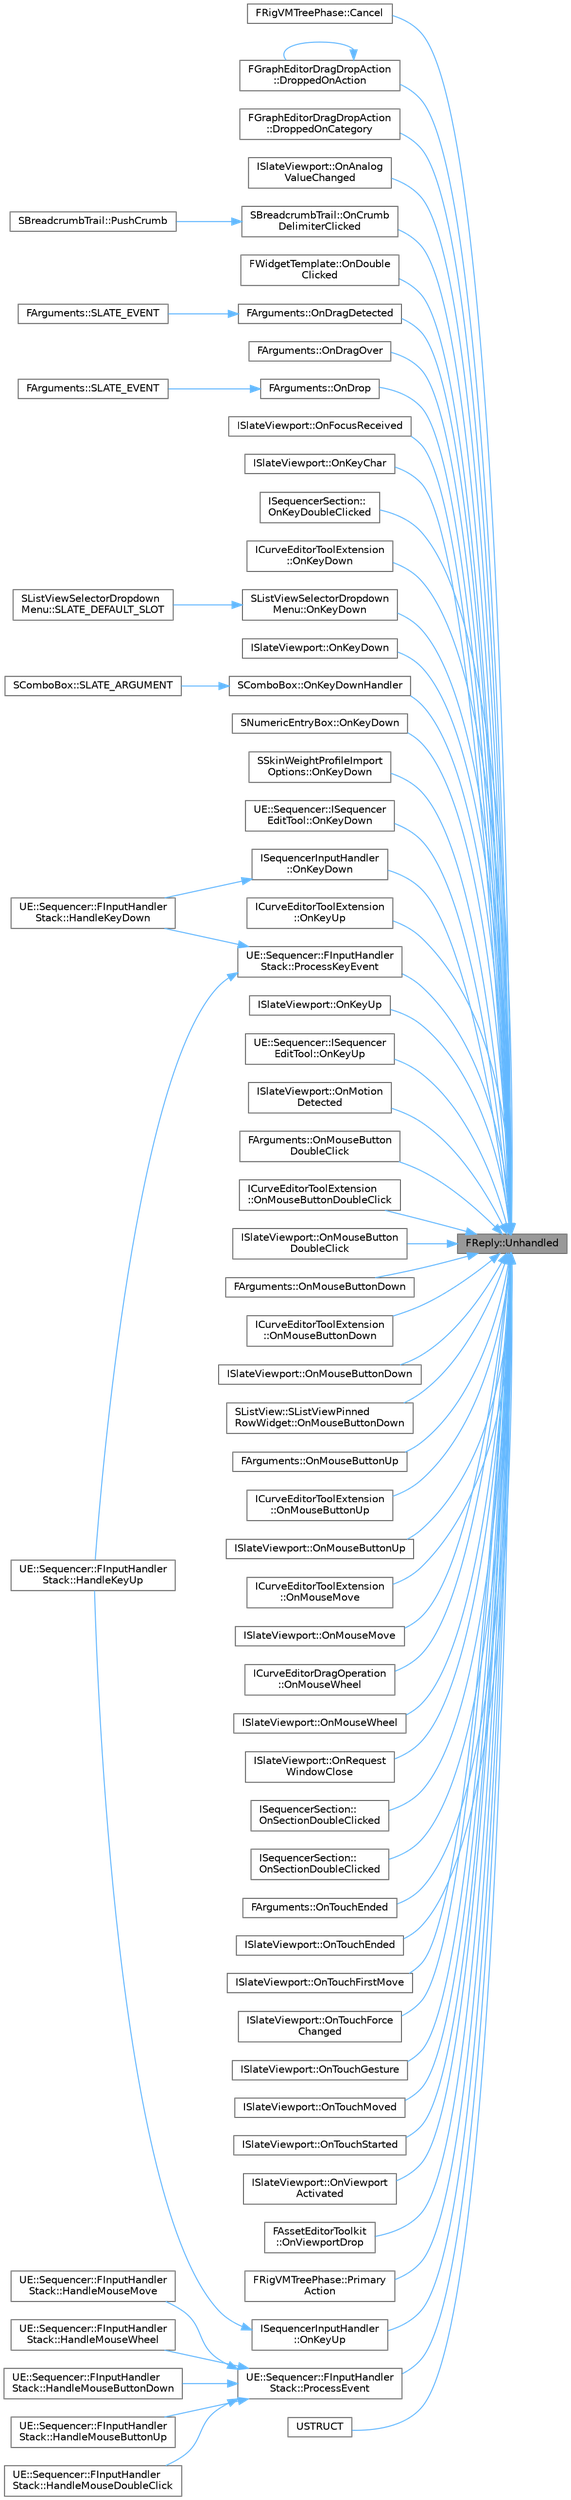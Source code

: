 digraph "FReply::Unhandled"
{
 // INTERACTIVE_SVG=YES
 // LATEX_PDF_SIZE
  bgcolor="transparent";
  edge [fontname=Helvetica,fontsize=10,labelfontname=Helvetica,labelfontsize=10];
  node [fontname=Helvetica,fontsize=10,shape=box,height=0.2,width=0.4];
  rankdir="RL";
  Node1 [id="Node000001",label="FReply::Unhandled",height=0.2,width=0.4,color="gray40", fillcolor="grey60", style="filled", fontcolor="black",tooltip="An event should return a FReply::Unhandled() to let the system know that an event was unhandled."];
  Node1 -> Node2 [id="edge1_Node000001_Node000002",dir="back",color="steelblue1",style="solid",tooltip=" "];
  Node2 [id="Node000002",label="FRigVMTreePhase::Cancel",height=0.2,width=0.4,color="grey40", fillcolor="white", style="filled",URL="$d5/d7f/classFRigVMTreePhase.html#a84077493e72998bf925a6839a8660036",tooltip=" "];
  Node1 -> Node3 [id="edge2_Node000001_Node000003",dir="back",color="steelblue1",style="solid",tooltip=" "];
  Node3 [id="Node000003",label="FGraphEditorDragDropAction\l::DroppedOnAction",height=0.2,width=0.4,color="grey40", fillcolor="white", style="filled",URL="$d6/d86/classFGraphEditorDragDropAction.html#a4ca0db5d603ced74d7cf891db8703bf4",tooltip=" "];
  Node3 -> Node3 [id="edge3_Node000003_Node000003",dir="back",color="steelblue1",style="solid",tooltip=" "];
  Node1 -> Node4 [id="edge4_Node000001_Node000004",dir="back",color="steelblue1",style="solid",tooltip=" "];
  Node4 [id="Node000004",label="FGraphEditorDragDropAction\l::DroppedOnCategory",height=0.2,width=0.4,color="grey40", fillcolor="white", style="filled",URL="$d6/d86/classFGraphEditorDragDropAction.html#a18f1e03a927ca939a7b9055fc0a72eae",tooltip=" "];
  Node1 -> Node5 [id="edge5_Node000001_Node000005",dir="back",color="steelblue1",style="solid",tooltip=" "];
  Node5 [id="Node000005",label="ISlateViewport::OnAnalog\lValueChanged",height=0.2,width=0.4,color="grey40", fillcolor="white", style="filled",URL="$dd/d3d/classISlateViewport.html#a2facfcb0e61490377b4f44c8a2b663a2",tooltip="Called when an analog value changes on a button that supports analog."];
  Node1 -> Node6 [id="edge6_Node000001_Node000006",dir="back",color="steelblue1",style="solid",tooltip=" "];
  Node6 [id="Node000006",label="SBreadcrumbTrail::OnCrumb\lDelimiterClicked",height=0.2,width=0.4,color="grey40", fillcolor="white", style="filled",URL="$dd/d7a/classSBreadcrumbTrail.html#a99484e0e41eeb05dc7546e4c2899c3ec",tooltip=" "];
  Node6 -> Node7 [id="edge7_Node000006_Node000007",dir="back",color="steelblue1",style="solid",tooltip=" "];
  Node7 [id="Node000007",label="SBreadcrumbTrail::PushCrumb",height=0.2,width=0.4,color="grey40", fillcolor="white", style="filled",URL="$dd/d7a/classSBreadcrumbTrail.html#af41f911d1197a2f0b1c0d7b70f88560c",tooltip="Adds a crumb to the end of the trail."];
  Node1 -> Node8 [id="edge8_Node000001_Node000008",dir="back",color="steelblue1",style="solid",tooltip=" "];
  Node8 [id="Node000008",label="FWidgetTemplate::OnDouble\lClicked",height=0.2,width=0.4,color="grey40", fillcolor="white", style="filled",URL="$da/d1d/classFWidgetTemplate.html#a99665ee963a8e53f376b357c4c8151c2",tooltip="The the action to perform when the template item is double clicked."];
  Node1 -> Node9 [id="edge9_Node000001_Node000009",dir="back",color="steelblue1",style="solid",tooltip=" "];
  Node9 [id="Node000009",label="FArguments::OnDragDetected",height=0.2,width=0.4,color="grey40", fillcolor="white", style="filled",URL="$d4/dd9/classSTableRow.html#a4d78839b5e87b803b19e82a80d21d541",tooltip=" "];
  Node9 -> Node10 [id="edge10_Node000009_Node000010",dir="back",color="steelblue1",style="solid",tooltip=" "];
  Node10 [id="Node000010",label="FArguments::SLATE_EVENT",height=0.2,width=0.4,color="grey40", fillcolor="white", style="filled",URL="$d4/dd9/classSTableRow.html#ab08f28e56c0f4894e3b4b4f78b9c51bd",tooltip=" "];
  Node1 -> Node11 [id="edge11_Node000001_Node000011",dir="back",color="steelblue1",style="solid",tooltip=" "];
  Node11 [id="Node000011",label="FArguments::OnDragOver",height=0.2,width=0.4,color="grey40", fillcolor="white", style="filled",URL="$d4/dd9/classSTableRow.html#a05498618a81e5152050782a995758417",tooltip=" "];
  Node1 -> Node12 [id="edge12_Node000001_Node000012",dir="back",color="steelblue1",style="solid",tooltip=" "];
  Node12 [id="Node000012",label="FArguments::OnDrop",height=0.2,width=0.4,color="grey40", fillcolor="white", style="filled",URL="$d4/dd9/classSTableRow.html#a5edea3989a5e6aba521b53fd32872ea0",tooltip=" "];
  Node12 -> Node13 [id="edge13_Node000012_Node000013",dir="back",color="steelblue1",style="solid",tooltip=" "];
  Node13 [id="Node000013",label="FArguments::SLATE_EVENT",height=0.2,width=0.4,color="grey40", fillcolor="white", style="filled",URL="$d4/dd9/classSTableRow.html#a8decdbb9db2f46ec71183212214157a3",tooltip=" "];
  Node1 -> Node14 [id="edge14_Node000001_Node000014",dir="back",color="steelblue1",style="solid",tooltip=" "];
  Node14 [id="Node000014",label="ISlateViewport::OnFocusReceived",height=0.2,width=0.4,color="grey40", fillcolor="white", style="filled",URL="$dd/d3d/classISlateViewport.html#af4fa5a3728dc83e63d8012cadc5d1954",tooltip="Called when the viewport gains keyboard focus."];
  Node1 -> Node15 [id="edge15_Node000001_Node000015",dir="back",color="steelblue1",style="solid",tooltip=" "];
  Node15 [id="Node000015",label="ISlateViewport::OnKeyChar",height=0.2,width=0.4,color="grey40", fillcolor="white", style="filled",URL="$dd/d3d/classISlateViewport.html#a83c499fdf50f9803b0d929715f16f7f6",tooltip="Called by Slate when a character key is pressed while the viewport has focus."];
  Node1 -> Node16 [id="edge16_Node000001_Node000016",dir="back",color="steelblue1",style="solid",tooltip=" "];
  Node16 [id="Node000016",label="ISequencerSection::\lOnKeyDoubleClicked",height=0.2,width=0.4,color="grey40", fillcolor="white", style="filled",URL="$db/d51/classISequencerSection.html#a3fcfdf75c2288dc533bf2127d51201ed",tooltip="Called when a key on this section is double clicked."];
  Node1 -> Node17 [id="edge17_Node000001_Node000017",dir="back",color="steelblue1",style="solid",tooltip=" "];
  Node17 [id="Node000017",label="ICurveEditorToolExtension\l::OnKeyDown",height=0.2,width=0.4,color="grey40", fillcolor="white", style="filled",URL="$d0/dad/classICurveEditorToolExtension.html#ad50ab7ed888945d56fda542889d2ef55",tooltip=" "];
  Node1 -> Node18 [id="edge18_Node000001_Node000018",dir="back",color="steelblue1",style="solid",tooltip=" "];
  Node18 [id="Node000018",label="ISequencerInputHandler\l::OnKeyDown",height=0.2,width=0.4,color="grey40", fillcolor="white", style="filled",URL="$de/dc6/structISequencerInputHandler.html#ae9728121081e9bdd075f65cb6152c743",tooltip=" "];
  Node18 -> Node19 [id="edge19_Node000018_Node000019",dir="back",color="steelblue1",style="solid",tooltip=" "];
  Node19 [id="Node000019",label="UE::Sequencer::FInputHandler\lStack::HandleKeyDown",height=0.2,width=0.4,color="grey40", fillcolor="white", style="filled",URL="$de/d48/classUE_1_1Sequencer_1_1FInputHandlerStack.html#ae24e3d68e0fbb7d8cf49f0c1d5cd4d93",tooltip=" "];
  Node1 -> Node20 [id="edge20_Node000001_Node000020",dir="back",color="steelblue1",style="solid",tooltip=" "];
  Node20 [id="Node000020",label="ISlateViewport::OnKeyDown",height=0.2,width=0.4,color="grey40", fillcolor="white", style="filled",URL="$dd/d3d/classISlateViewport.html#a08edb6def1cbe6874709323d00df406a",tooltip="Called by Slate when a key is pressed inside the viewport."];
  Node1 -> Node21 [id="edge21_Node000001_Node000021",dir="back",color="steelblue1",style="solid",tooltip=" "];
  Node21 [id="Node000021",label="SListViewSelectorDropdown\lMenu::OnKeyDown",height=0.2,width=0.4,color="grey40", fillcolor="white", style="filled",URL="$d4/d14/classSListViewSelectorDropdownMenu.html#a5c2f488c8ec9ec94c7af8f13bdfdfc8b",tooltip="Called after a key is pressed when this widget has focus (this event bubbles if not handled)"];
  Node21 -> Node22 [id="edge22_Node000021_Node000022",dir="back",color="steelblue1",style="solid",tooltip=" "];
  Node22 [id="Node000022",label="SListViewSelectorDropdown\lMenu::SLATE_DEFAULT_SLOT",height=0.2,width=0.4,color="grey40", fillcolor="white", style="filled",URL="$d4/d14/classSListViewSelectorDropdownMenu.html#accf67652d822c2f9df177dfd086816ec",tooltip=" "];
  Node1 -> Node23 [id="edge23_Node000001_Node000023",dir="back",color="steelblue1",style="solid",tooltip=" "];
  Node23 [id="Node000023",label="SNumericEntryBox::OnKeyDown",height=0.2,width=0.4,color="grey40", fillcolor="white", style="filled",URL="$dc/db6/classSNumericEntryBox.html#a0395db6acaa3bb1a9da4f5f9e992a0aa",tooltip="Called after a key is pressed when this widget has focus (this event bubbles if not handled)"];
  Node1 -> Node24 [id="edge24_Node000001_Node000024",dir="back",color="steelblue1",style="solid",tooltip=" "];
  Node24 [id="Node000024",label="SSkinWeightProfileImport\lOptions::OnKeyDown",height=0.2,width=0.4,color="grey40", fillcolor="white", style="filled",URL="$da/dd8/classSSkinWeightProfileImportOptions.html#ac62fea0a51b389326ae45509a8a6efd2",tooltip="Called after a key is pressed when this widget has focus (this event bubbles if not handled)"];
  Node1 -> Node25 [id="edge25_Node000001_Node000025",dir="back",color="steelblue1",style="solid",tooltip=" "];
  Node25 [id="Node000025",label="UE::Sequencer::ISequencer\lEditTool::OnKeyDown",height=0.2,width=0.4,color="grey40", fillcolor="white", style="filled",URL="$dc/d5b/classUE_1_1Sequencer_1_1ISequencerEditTool.html#a0e9013e2b69ea654a0e3ad6b7cbb872e",tooltip=" "];
  Node1 -> Node26 [id="edge26_Node000001_Node000026",dir="back",color="steelblue1",style="solid",tooltip=" "];
  Node26 [id="Node000026",label="SComboBox::OnKeyDownHandler",height=0.2,width=0.4,color="grey40", fillcolor="white", style="filled",URL="$da/db2/classSComboBox.html#a1f4a1c1c45ea82dd51464b1711627bb4",tooltip=" "];
  Node26 -> Node27 [id="edge27_Node000026_Node000027",dir="back",color="steelblue1",style="solid",tooltip=" "];
  Node27 [id="Node000027",label="SComboBox::SLATE_ARGUMENT",height=0.2,width=0.4,color="grey40", fillcolor="white", style="filled",URL="$da/db2/classSComboBox.html#a1e89c3c63a395864956649fccafe6324",tooltip="True if this combo's menu should be collapsed when our parent receives focus, false (default) otherwi..."];
  Node1 -> Node28 [id="edge28_Node000001_Node000028",dir="back",color="steelblue1",style="solid",tooltip=" "];
  Node28 [id="Node000028",label="ICurveEditorToolExtension\l::OnKeyUp",height=0.2,width=0.4,color="grey40", fillcolor="white", style="filled",URL="$d0/dad/classICurveEditorToolExtension.html#a97626ebe47709b6b3530ac067a4430c0",tooltip=" "];
  Node1 -> Node29 [id="edge29_Node000001_Node000029",dir="back",color="steelblue1",style="solid",tooltip=" "];
  Node29 [id="Node000029",label="ISequencerInputHandler\l::OnKeyUp",height=0.2,width=0.4,color="grey40", fillcolor="white", style="filled",URL="$de/dc6/structISequencerInputHandler.html#a73011306111c89a771d09c55943241ac",tooltip=" "];
  Node29 -> Node30 [id="edge30_Node000029_Node000030",dir="back",color="steelblue1",style="solid",tooltip=" "];
  Node30 [id="Node000030",label="UE::Sequencer::FInputHandler\lStack::HandleKeyUp",height=0.2,width=0.4,color="grey40", fillcolor="white", style="filled",URL="$de/d48/classUE_1_1Sequencer_1_1FInputHandlerStack.html#a4ef02c623c0780fb81e5b2081751d5b6",tooltip=" "];
  Node1 -> Node31 [id="edge31_Node000001_Node000031",dir="back",color="steelblue1",style="solid",tooltip=" "];
  Node31 [id="Node000031",label="ISlateViewport::OnKeyUp",height=0.2,width=0.4,color="grey40", fillcolor="white", style="filled",URL="$dd/d3d/classISlateViewport.html#a7dc4ded2e8468e4ad1d43080c70e8a5c",tooltip="Called by Slate when a key is released inside the viewport."];
  Node1 -> Node32 [id="edge32_Node000001_Node000032",dir="back",color="steelblue1",style="solid",tooltip=" "];
  Node32 [id="Node000032",label="UE::Sequencer::ISequencer\lEditTool::OnKeyUp",height=0.2,width=0.4,color="grey40", fillcolor="white", style="filled",URL="$dc/d5b/classUE_1_1Sequencer_1_1ISequencerEditTool.html#a715437d83e3118f526f877a98994353e",tooltip=" "];
  Node1 -> Node33 [id="edge33_Node000001_Node000033",dir="back",color="steelblue1",style="solid",tooltip=" "];
  Node33 [id="Node000033",label="ISlateViewport::OnMotion\lDetected",height=0.2,width=0.4,color="grey40", fillcolor="white", style="filled",URL="$dd/d3d/classISlateViewport.html#a3cd2faffb76db73be9b35388cb271c91",tooltip="Called when motion is detected (controller or device) e.g."];
  Node1 -> Node34 [id="edge34_Node000001_Node000034",dir="back",color="steelblue1",style="solid",tooltip=" "];
  Node34 [id="Node000034",label="FArguments::OnMouseButton\lDoubleClick",height=0.2,width=0.4,color="grey40", fillcolor="white", style="filled",URL="$d4/dd9/classSTableRow.html#a19664fde272a7073caaba80175ae470f",tooltip=" "];
  Node1 -> Node35 [id="edge35_Node000001_Node000035",dir="back",color="steelblue1",style="solid",tooltip=" "];
  Node35 [id="Node000035",label="ICurveEditorToolExtension\l::OnMouseButtonDoubleClick",height=0.2,width=0.4,color="grey40", fillcolor="white", style="filled",URL="$d0/dad/classICurveEditorToolExtension.html#aa46986a3ca78491029cc9646e3e20e64",tooltip=" "];
  Node1 -> Node36 [id="edge36_Node000001_Node000036",dir="back",color="steelblue1",style="solid",tooltip=" "];
  Node36 [id="Node000036",label="ISlateViewport::OnMouseButton\lDoubleClick",height=0.2,width=0.4,color="grey40", fillcolor="white", style="filled",URL="$dd/d3d/classISlateViewport.html#aa92962bcbacfe067855e9082dcbf4ad5",tooltip="Called by Slate when the mouse wheel is used inside the viewport."];
  Node1 -> Node37 [id="edge37_Node000001_Node000037",dir="back",color="steelblue1",style="solid",tooltip=" "];
  Node37 [id="Node000037",label="FArguments::OnMouseButtonDown",height=0.2,width=0.4,color="grey40", fillcolor="white", style="filled",URL="$d4/dd9/classSTableRow.html#a8d33319c7173461dc1a65e1d3e63d711",tooltip=" "];
  Node1 -> Node38 [id="edge38_Node000001_Node000038",dir="back",color="steelblue1",style="solid",tooltip=" "];
  Node38 [id="Node000038",label="ICurveEditorToolExtension\l::OnMouseButtonDown",height=0.2,width=0.4,color="grey40", fillcolor="white", style="filled",URL="$d0/dad/classICurveEditorToolExtension.html#a5d8db2ae830922b2229ecd486aa514ab",tooltip=" "];
  Node1 -> Node39 [id="edge39_Node000001_Node000039",dir="back",color="steelblue1",style="solid",tooltip=" "];
  Node39 [id="Node000039",label="ISlateViewport::OnMouseButtonDown",height=0.2,width=0.4,color="grey40", fillcolor="white", style="filled",URL="$dd/d3d/classISlateViewport.html#a35139129dd919843cce3474ec9800cef",tooltip="Called by Slate when a mouse button is pressed inside the viewport."];
  Node1 -> Node40 [id="edge40_Node000001_Node000040",dir="back",color="steelblue1",style="solid",tooltip=" "];
  Node40 [id="Node000040",label="SListView::SListViewPinned\lRowWidget::OnMouseButtonDown",height=0.2,width=0.4,color="grey40", fillcolor="white", style="filled",URL="$d0/daa/classSListView_1_1SListViewPinnedRowWidget.html#a5e9883dafbe2d5a1cad30d40daa05e1c",tooltip="The system calls this method to notify the widget that a mouse button was pressed within it."];
  Node1 -> Node41 [id="edge41_Node000001_Node000041",dir="back",color="steelblue1",style="solid",tooltip=" "];
  Node41 [id="Node000041",label="FArguments::OnMouseButtonUp",height=0.2,width=0.4,color="grey40", fillcolor="white", style="filled",URL="$d4/dd9/classSTableRow.html#a7f66927b6a2838ca374fc2f6de31a263",tooltip=" "];
  Node1 -> Node42 [id="edge42_Node000001_Node000042",dir="back",color="steelblue1",style="solid",tooltip=" "];
  Node42 [id="Node000042",label="ICurveEditorToolExtension\l::OnMouseButtonUp",height=0.2,width=0.4,color="grey40", fillcolor="white", style="filled",URL="$d0/dad/classICurveEditorToolExtension.html#ab5bb038f9e228f717110477ebb55d7a9",tooltip=" "];
  Node1 -> Node43 [id="edge43_Node000001_Node000043",dir="back",color="steelblue1",style="solid",tooltip=" "];
  Node43 [id="Node000043",label="ISlateViewport::OnMouseButtonUp",height=0.2,width=0.4,color="grey40", fillcolor="white", style="filled",URL="$dd/d3d/classISlateViewport.html#a122dcb6838c79348663988e75c94cecc",tooltip="Called by Slate when a mouse button is released inside the viewport."];
  Node1 -> Node44 [id="edge44_Node000001_Node000044",dir="back",color="steelblue1",style="solid",tooltip=" "];
  Node44 [id="Node000044",label="ICurveEditorToolExtension\l::OnMouseMove",height=0.2,width=0.4,color="grey40", fillcolor="white", style="filled",URL="$d0/dad/classICurveEditorToolExtension.html#af97b0799919098b441df31995c1e7774",tooltip=" "];
  Node1 -> Node45 [id="edge45_Node000001_Node000045",dir="back",color="steelblue1",style="solid",tooltip=" "];
  Node45 [id="Node000045",label="ISlateViewport::OnMouseMove",height=0.2,width=0.4,color="grey40", fillcolor="white", style="filled",URL="$dd/d3d/classISlateViewport.html#a87c9306a74cd9a004fe770edcdd92234",tooltip="Called by Slate when a mouse button is released inside the viewport."];
  Node1 -> Node46 [id="edge46_Node000001_Node000046",dir="back",color="steelblue1",style="solid",tooltip=" "];
  Node46 [id="Node000046",label="ICurveEditorDragOperation\l::OnMouseWheel",height=0.2,width=0.4,color="grey40", fillcolor="white", style="filled",URL="$d3/d09/classICurveEditorDragOperation.html#af43b50a9dc0480bab49a2430abd80dd1",tooltip="Implementation method for derived types to evaluate a mousewheel event."];
  Node1 -> Node47 [id="edge47_Node000001_Node000047",dir="back",color="steelblue1",style="solid",tooltip=" "];
  Node47 [id="Node000047",label="ISlateViewport::OnMouseWheel",height=0.2,width=0.4,color="grey40", fillcolor="white", style="filled",URL="$dd/d3d/classISlateViewport.html#a7478ed2b97a0b369a6fb762a00b3d8b5",tooltip="Called by Slate when the mouse wheel is used inside the viewport."];
  Node1 -> Node48 [id="edge48_Node000001_Node000048",dir="back",color="steelblue1",style="solid",tooltip=" "];
  Node48 [id="Node000048",label="ISlateViewport::OnRequest\lWindowClose",height=0.2,width=0.4,color="grey40", fillcolor="white", style="filled",URL="$dd/d3d/classISlateViewport.html#a2895d1ee771b57e56824e3c120fc3944",tooltip="Called when the top level window associated with the viewport has been requested to close."];
  Node1 -> Node49 [id="edge49_Node000001_Node000049",dir="back",color="steelblue1",style="solid",tooltip=" "];
  Node49 [id="Node000049",label="ISequencerSection::\lOnSectionDoubleClicked",height=0.2,width=0.4,color="grey40", fillcolor="white", style="filled",URL="$db/d51/classISequencerSection.html#a450c9d025eab7ee553d8f59242d7e2e3",tooltip="Called when the section is double clicked."];
  Node1 -> Node50 [id="edge50_Node000001_Node000050",dir="back",color="steelblue1",style="solid",tooltip=" "];
  Node50 [id="Node000050",label="ISequencerSection::\lOnSectionDoubleClicked",height=0.2,width=0.4,color="grey40", fillcolor="white", style="filled",URL="$db/d51/classISequencerSection.html#a03551d6a36a409f81bf1bed98fd7ea07",tooltip="Called when the section is double clicked."];
  Node1 -> Node51 [id="edge51_Node000001_Node000051",dir="back",color="steelblue1",style="solid",tooltip=" "];
  Node51 [id="Node000051",label="FArguments::OnTouchEnded",height=0.2,width=0.4,color="grey40", fillcolor="white", style="filled",URL="$d4/dd9/classSTableRow.html#a715b53330e2bc8b9c2dc4abd73c71f5f",tooltip=" "];
  Node1 -> Node52 [id="edge52_Node000001_Node000052",dir="back",color="steelblue1",style="solid",tooltip=" "];
  Node52 [id="Node000052",label="ISlateViewport::OnTouchEnded",height=0.2,width=0.4,color="grey40", fillcolor="white", style="filled",URL="$dd/d3d/classISlateViewport.html#ac3649552312a0a692165837b2adb13da",tooltip="Called when a touchpad touch is ended (finger lifted)"];
  Node1 -> Node53 [id="edge53_Node000001_Node000053",dir="back",color="steelblue1",style="solid",tooltip=" "];
  Node53 [id="Node000053",label="ISlateViewport::OnTouchFirstMove",height=0.2,width=0.4,color="grey40", fillcolor="white", style="filled",URL="$dd/d3d/classISlateViewport.html#ae3f022c6c8f176d596331c98cc130745",tooltip="Called when a touchpad touch has first moved after initial press."];
  Node1 -> Node54 [id="edge54_Node000001_Node000054",dir="back",color="steelblue1",style="solid",tooltip=" "];
  Node54 [id="Node000054",label="ISlateViewport::OnTouchForce\lChanged",height=0.2,width=0.4,color="grey40", fillcolor="white", style="filled",URL="$dd/d3d/classISlateViewport.html#adbfbf152c752988df9c610ee54ea6f55",tooltip="Called when a touchpad touch force changes, but may or may not have moved."];
  Node1 -> Node55 [id="edge55_Node000001_Node000055",dir="back",color="steelblue1",style="solid",tooltip=" "];
  Node55 [id="Node000055",label="ISlateViewport::OnTouchGesture",height=0.2,width=0.4,color="grey40", fillcolor="white", style="filled",URL="$dd/d3d/classISlateViewport.html#a08264f47b38aeb63dde9e4cbb21f2a43",tooltip="Called on a touchpad gesture event."];
  Node1 -> Node56 [id="edge56_Node000001_Node000056",dir="back",color="steelblue1",style="solid",tooltip=" "];
  Node56 [id="Node000056",label="ISlateViewport::OnTouchMoved",height=0.2,width=0.4,color="grey40", fillcolor="white", style="filled",URL="$dd/d3d/classISlateViewport.html#ad804a31fbbc7f9cd435636afc545a93d",tooltip="Called when a touchpad touch is moved (finger moved)"];
  Node1 -> Node57 [id="edge57_Node000001_Node000057",dir="back",color="steelblue1",style="solid",tooltip=" "];
  Node57 [id="Node000057",label="ISlateViewport::OnTouchStarted",height=0.2,width=0.4,color="grey40", fillcolor="white", style="filled",URL="$dd/d3d/classISlateViewport.html#a14ee0f6b8c9128e3755bed2bf1cb8869",tooltip="Called when a touchpad touch is started (finger down)"];
  Node1 -> Node58 [id="edge58_Node000001_Node000058",dir="back",color="steelblue1",style="solid",tooltip=" "];
  Node58 [id="Node000058",label="ISlateViewport::OnViewport\lActivated",height=0.2,width=0.4,color="grey40", fillcolor="white", style="filled",URL="$dd/d3d/classISlateViewport.html#ac4381dd9e1362454939b78277d2a835f",tooltip="Called when the viewports top level window is being Activated."];
  Node1 -> Node59 [id="edge59_Node000001_Node000059",dir="back",color="steelblue1",style="solid",tooltip=" "];
  Node59 [id="Node000059",label="FAssetEditorToolkit\l::OnViewportDrop",height=0.2,width=0.4,color="grey40", fillcolor="white", style="filled",URL="$d2/d72/classFAssetEditorToolkit.html#a7cc3881eeba3f101503214fa170b117a",tooltip=" "];
  Node1 -> Node60 [id="edge60_Node000001_Node000060",dir="back",color="steelblue1",style="solid",tooltip=" "];
  Node60 [id="Node000060",label="FRigVMTreePhase::Primary\lAction",height=0.2,width=0.4,color="grey40", fillcolor="white", style="filled",URL="$d5/d7f/classFRigVMTreePhase.html#a310376280a29a196d1e22a7dd6facb61",tooltip=" "];
  Node1 -> Node61 [id="edge61_Node000001_Node000061",dir="back",color="steelblue1",style="solid",tooltip=" "];
  Node61 [id="Node000061",label="UE::Sequencer::FInputHandler\lStack::ProcessEvent",height=0.2,width=0.4,color="grey40", fillcolor="white", style="filled",URL="$de/d48/classUE_1_1Sequencer_1_1FInputHandlerStack.html#a4e660ff61e24d678351df39031725932",tooltip=" "];
  Node61 -> Node62 [id="edge62_Node000061_Node000062",dir="back",color="steelblue1",style="solid",tooltip=" "];
  Node62 [id="Node000062",label="UE::Sequencer::FInputHandler\lStack::HandleMouseButtonDown",height=0.2,width=0.4,color="grey40", fillcolor="white", style="filled",URL="$de/d48/classUE_1_1Sequencer_1_1FInputHandlerStack.html#a0a9657b8189dece2ba85a22a2913a032",tooltip="Handle a mouse down."];
  Node61 -> Node63 [id="edge63_Node000061_Node000063",dir="back",color="steelblue1",style="solid",tooltip=" "];
  Node63 [id="Node000063",label="UE::Sequencer::FInputHandler\lStack::HandleMouseButtonUp",height=0.2,width=0.4,color="grey40", fillcolor="white", style="filled",URL="$de/d48/classUE_1_1Sequencer_1_1FInputHandlerStack.html#a77de1d1e6a6340a2f7efe394f5db1d46",tooltip="Handle a mouse up."];
  Node61 -> Node64 [id="edge64_Node000061_Node000064",dir="back",color="steelblue1",style="solid",tooltip=" "];
  Node64 [id="Node000064",label="UE::Sequencer::FInputHandler\lStack::HandleMouseDoubleClick",height=0.2,width=0.4,color="grey40", fillcolor="white", style="filled",URL="$de/d48/classUE_1_1Sequencer_1_1FInputHandlerStack.html#ad0b7243a4506349b07fdfbdd3d06019c",tooltip="Handle a mouse double click."];
  Node61 -> Node65 [id="edge65_Node000061_Node000065",dir="back",color="steelblue1",style="solid",tooltip=" "];
  Node65 [id="Node000065",label="UE::Sequencer::FInputHandler\lStack::HandleMouseMove",height=0.2,width=0.4,color="grey40", fillcolor="white", style="filled",URL="$de/d48/classUE_1_1Sequencer_1_1FInputHandlerStack.html#a642d925ac787fe9029b6bc0b51a01f42",tooltip="Handle a mouse move."];
  Node61 -> Node66 [id="edge66_Node000061_Node000066",dir="back",color="steelblue1",style="solid",tooltip=" "];
  Node66 [id="Node000066",label="UE::Sequencer::FInputHandler\lStack::HandleMouseWheel",height=0.2,width=0.4,color="grey40", fillcolor="white", style="filled",URL="$de/d48/classUE_1_1Sequencer_1_1FInputHandlerStack.html#a6beb8051f09e04f3619550b490f0340b",tooltip="Handle a mouse wheel."];
  Node1 -> Node67 [id="edge67_Node000001_Node000067",dir="back",color="steelblue1",style="solid",tooltip=" "];
  Node67 [id="Node000067",label="UE::Sequencer::FInputHandler\lStack::ProcessKeyEvent",height=0.2,width=0.4,color="grey40", fillcolor="white", style="filled",URL="$de/d48/classUE_1_1Sequencer_1_1FInputHandlerStack.html#a151852e21c741e8ea1cd270302a979b4",tooltip=" "];
  Node67 -> Node19 [id="edge68_Node000067_Node000019",dir="back",color="steelblue1",style="solid",tooltip=" "];
  Node67 -> Node30 [id="edge69_Node000067_Node000030",dir="back",color="steelblue1",style="solid",tooltip=" "];
  Node1 -> Node68 [id="edge70_Node000001_Node000068",dir="back",color="steelblue1",style="solid",tooltip=" "];
  Node68 [id="Node000068",label="USTRUCT",height=0.2,width=0.4,color="grey40", fillcolor="white", style="filled",URL="$d2/dce/EdGraphSchema_8h.html#a3eda4a47cd776754a165534dcadcac8f",tooltip="This structure represents a context dependent action, with sufficient information for the schema to p..."];
}
